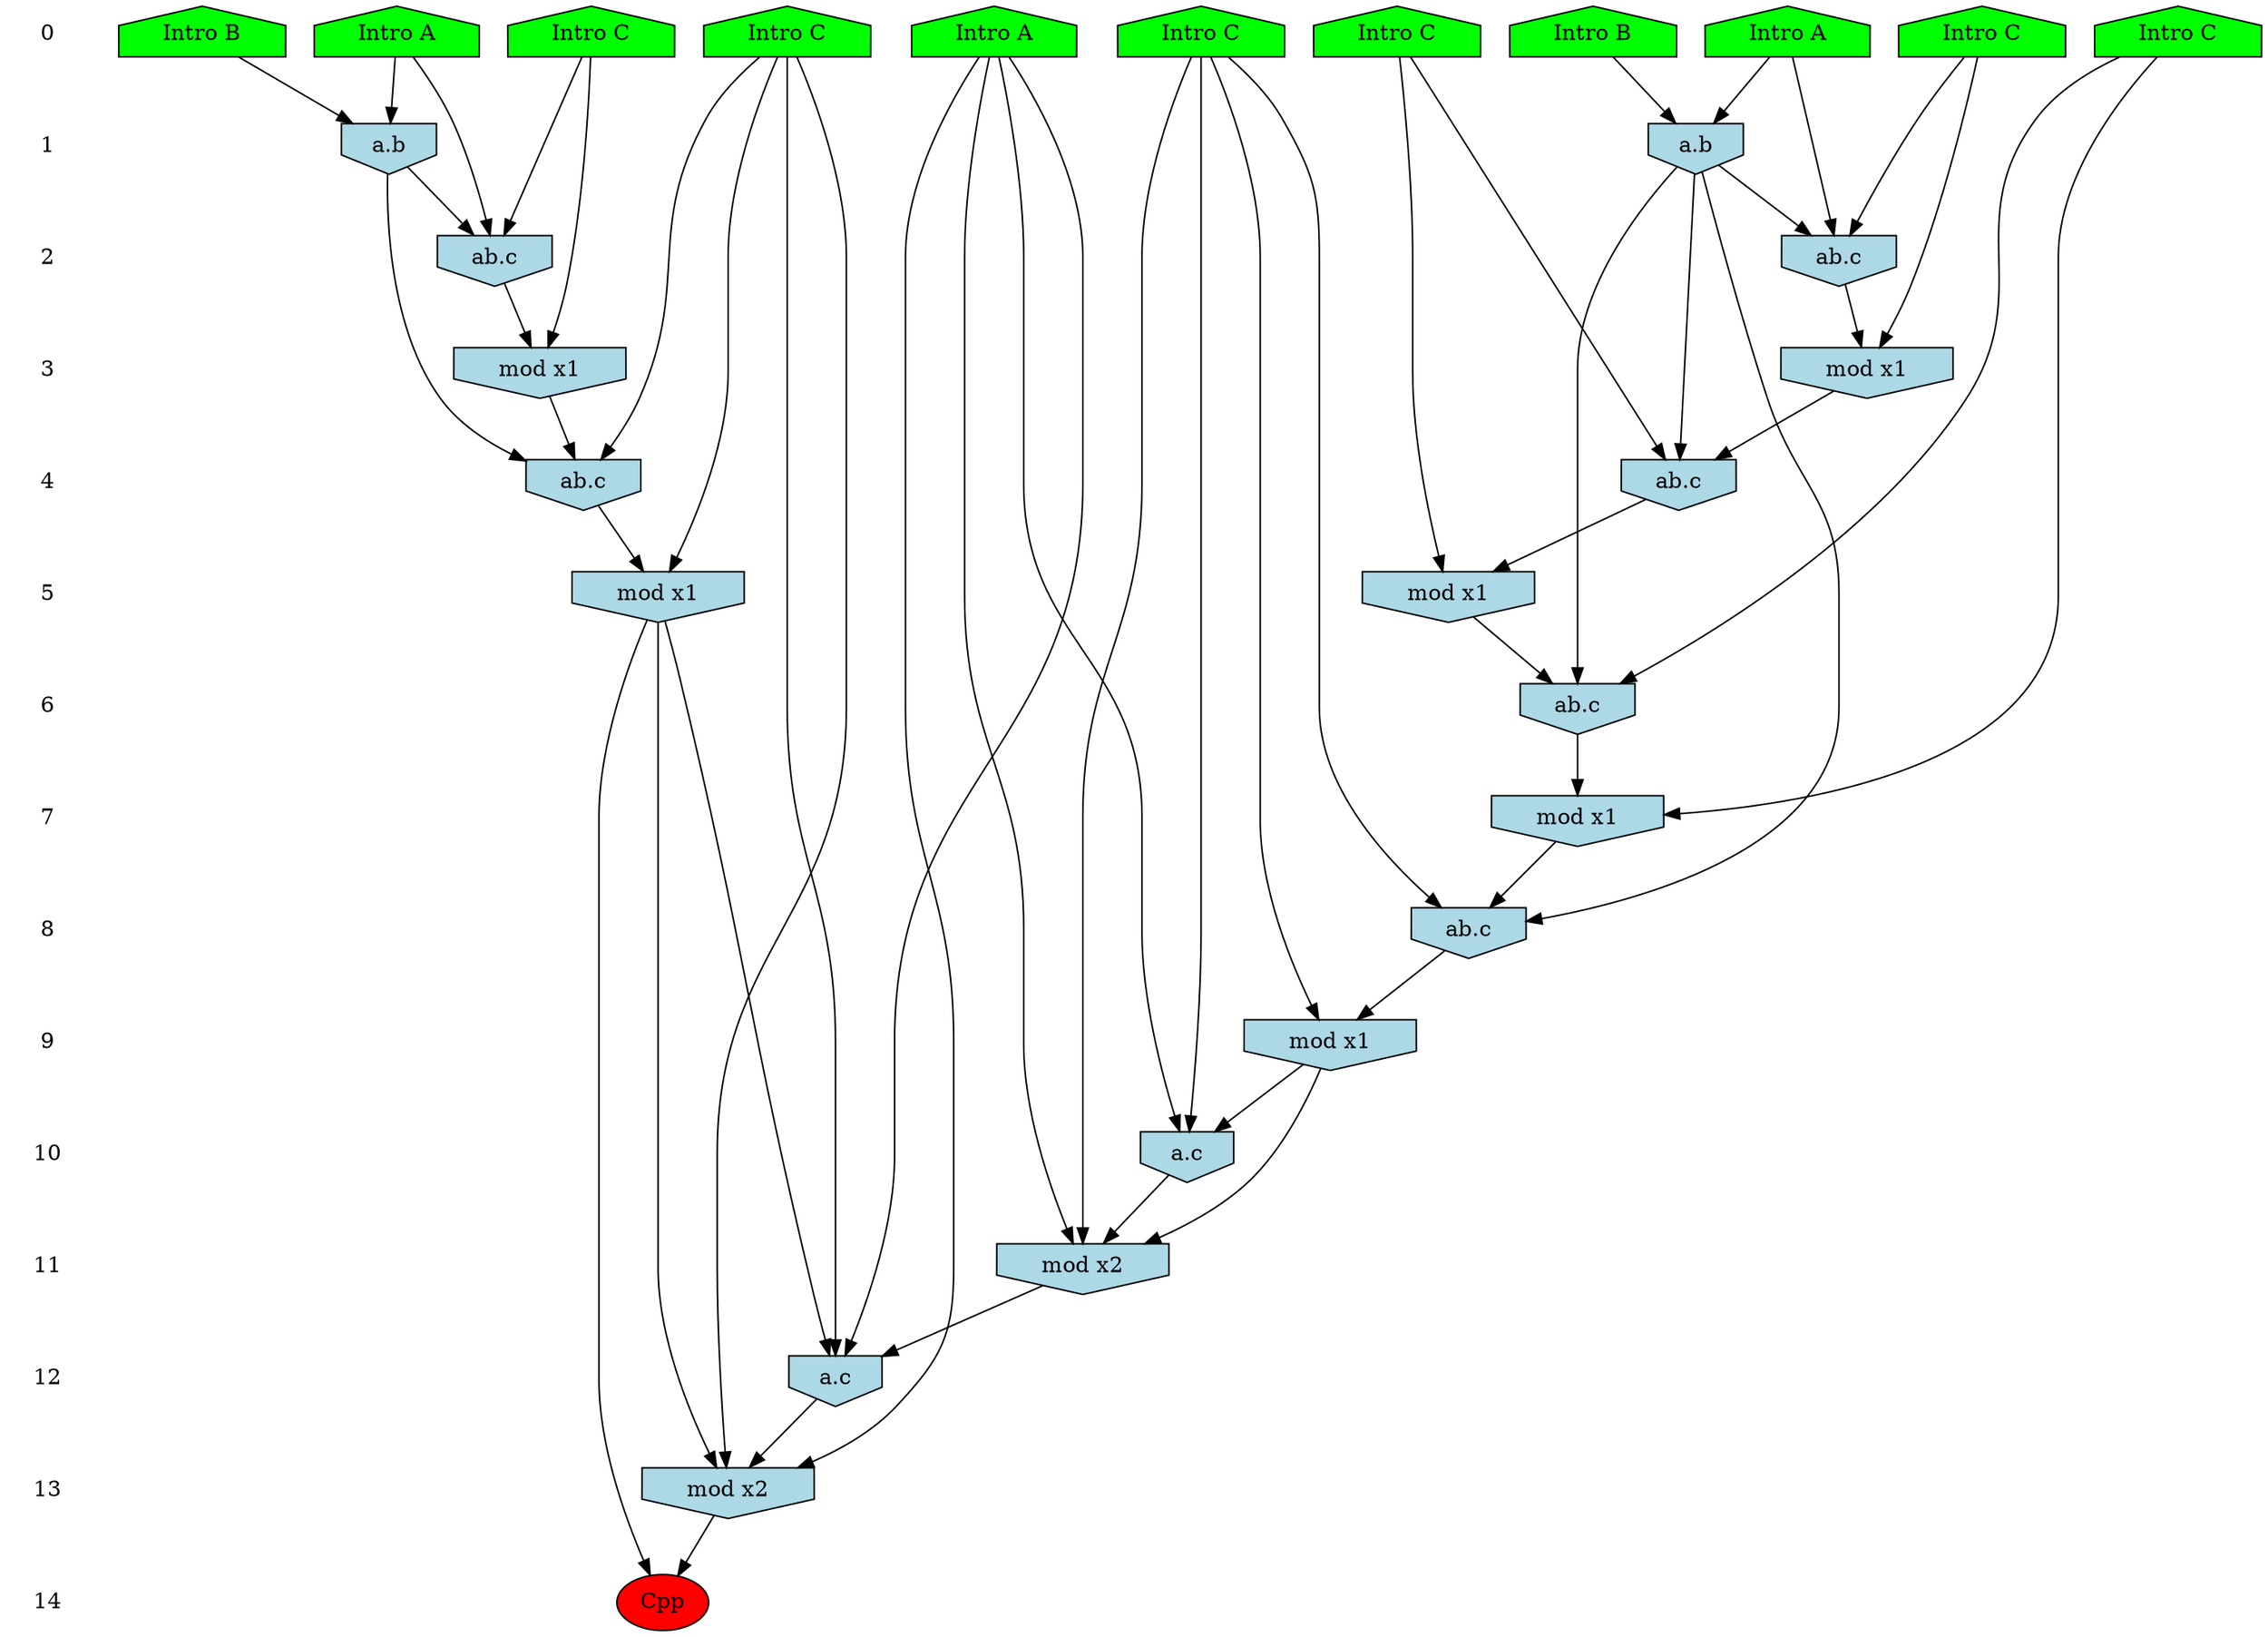 /* Compression of 2 causal flows obtained in average at 1.182280E+01 t.u */
/* Compressed causal flows were: [1186;2268] */
digraph G{
 ranksep=.5 ; 
{ rank = same ; "0" [shape=plaintext] ; node_1 [label ="Intro B", shape=house, style=filled, fillcolor=green] ;
node_2 [label ="Intro A", shape=house, style=filled, fillcolor=green] ;
node_3 [label ="Intro A", shape=house, style=filled, fillcolor=green] ;
node_4 [label ="Intro A", shape=house, style=filled, fillcolor=green] ;
node_5 [label ="Intro B", shape=house, style=filled, fillcolor=green] ;
node_6 [label ="Intro C", shape=house, style=filled, fillcolor=green] ;
node_7 [label ="Intro C", shape=house, style=filled, fillcolor=green] ;
node_8 [label ="Intro C", shape=house, style=filled, fillcolor=green] ;
node_9 [label ="Intro C", shape=house, style=filled, fillcolor=green] ;
node_10 [label ="Intro C", shape=house, style=filled, fillcolor=green] ;
node_11 [label ="Intro C", shape=house, style=filled, fillcolor=green] ;
}
{ rank = same ; "1" [shape=plaintext] ; node_12 [label="a.b", shape=invhouse, style=filled, fillcolor = lightblue] ;
node_14 [label="a.b", shape=invhouse, style=filled, fillcolor = lightblue] ;
}
{ rank = same ; "2" [shape=plaintext] ; node_13 [label="ab.c", shape=invhouse, style=filled, fillcolor = lightblue] ;
node_18 [label="ab.c", shape=invhouse, style=filled, fillcolor = lightblue] ;
}
{ rank = same ; "3" [shape=plaintext] ; node_15 [label="mod x1", shape=invhouse, style=filled, fillcolor = lightblue] ;
node_20 [label="mod x1", shape=invhouse, style=filled, fillcolor = lightblue] ;
}
{ rank = same ; "4" [shape=plaintext] ; node_16 [label="ab.c", shape=invhouse, style=filled, fillcolor = lightblue] ;
node_24 [label="ab.c", shape=invhouse, style=filled, fillcolor = lightblue] ;
}
{ rank = same ; "5" [shape=plaintext] ; node_17 [label="mod x1", shape=invhouse, style=filled, fillcolor = lightblue] ;
node_25 [label="mod x1", shape=invhouse, style=filled, fillcolor = lightblue] ;
}
{ rank = same ; "6" [shape=plaintext] ; node_19 [label="ab.c", shape=invhouse, style=filled, fillcolor = lightblue] ;
}
{ rank = same ; "7" [shape=plaintext] ; node_21 [label="mod x1", shape=invhouse, style=filled, fillcolor = lightblue] ;
}
{ rank = same ; "8" [shape=plaintext] ; node_22 [label="ab.c", shape=invhouse, style=filled, fillcolor = lightblue] ;
}
{ rank = same ; "9" [shape=plaintext] ; node_23 [label="mod x1", shape=invhouse, style=filled, fillcolor = lightblue] ;
}
{ rank = same ; "10" [shape=plaintext] ; node_26 [label="a.c", shape=invhouse, style=filled, fillcolor = lightblue] ;
}
{ rank = same ; "11" [shape=plaintext] ; node_27 [label="mod x2", shape=invhouse, style=filled, fillcolor = lightblue] ;
}
{ rank = same ; "12" [shape=plaintext] ; node_28 [label="a.c", shape=invhouse, style=filled, fillcolor = lightblue] ;
}
{ rank = same ; "13" [shape=plaintext] ; node_29 [label="mod x2", shape=invhouse, style=filled, fillcolor = lightblue] ;
}
{ rank = same ; "14" [shape=plaintext] ; node_30 [label ="Cpp", style=filled, fillcolor=red] ;
}
"0" -> "1" [style="invis"]; 
"1" -> "2" [style="invis"]; 
"2" -> "3" [style="invis"]; 
"3" -> "4" [style="invis"]; 
"4" -> "5" [style="invis"]; 
"5" -> "6" [style="invis"]; 
"6" -> "7" [style="invis"]; 
"7" -> "8" [style="invis"]; 
"8" -> "9" [style="invis"]; 
"9" -> "10" [style="invis"]; 
"10" -> "11" [style="invis"]; 
"11" -> "12" [style="invis"]; 
"12" -> "13" [style="invis"]; 
"13" -> "14" [style="invis"]; 
node_1 -> node_12
node_3 -> node_12
node_3 -> node_13
node_10 -> node_13
node_12 -> node_13
node_4 -> node_14
node_5 -> node_14
node_10 -> node_15
node_13 -> node_15
node_6 -> node_16
node_12 -> node_16
node_15 -> node_16
node_6 -> node_17
node_16 -> node_17
node_4 -> node_18
node_9 -> node_18
node_14 -> node_18
node_7 -> node_19
node_12 -> node_19
node_17 -> node_19
node_9 -> node_20
node_18 -> node_20
node_7 -> node_21
node_19 -> node_21
node_11 -> node_22
node_12 -> node_22
node_21 -> node_22
node_11 -> node_23
node_22 -> node_23
node_8 -> node_24
node_14 -> node_24
node_20 -> node_24
node_8 -> node_25
node_24 -> node_25
node_2 -> node_26
node_11 -> node_26
node_23 -> node_26
node_2 -> node_27
node_11 -> node_27
node_23 -> node_27
node_26 -> node_27
node_2 -> node_28
node_8 -> node_28
node_25 -> node_28
node_27 -> node_28
node_2 -> node_29
node_8 -> node_29
node_25 -> node_29
node_28 -> node_29
node_25 -> node_30
node_29 -> node_30
}
/*
 Dot generation time: 0.000139
*/
